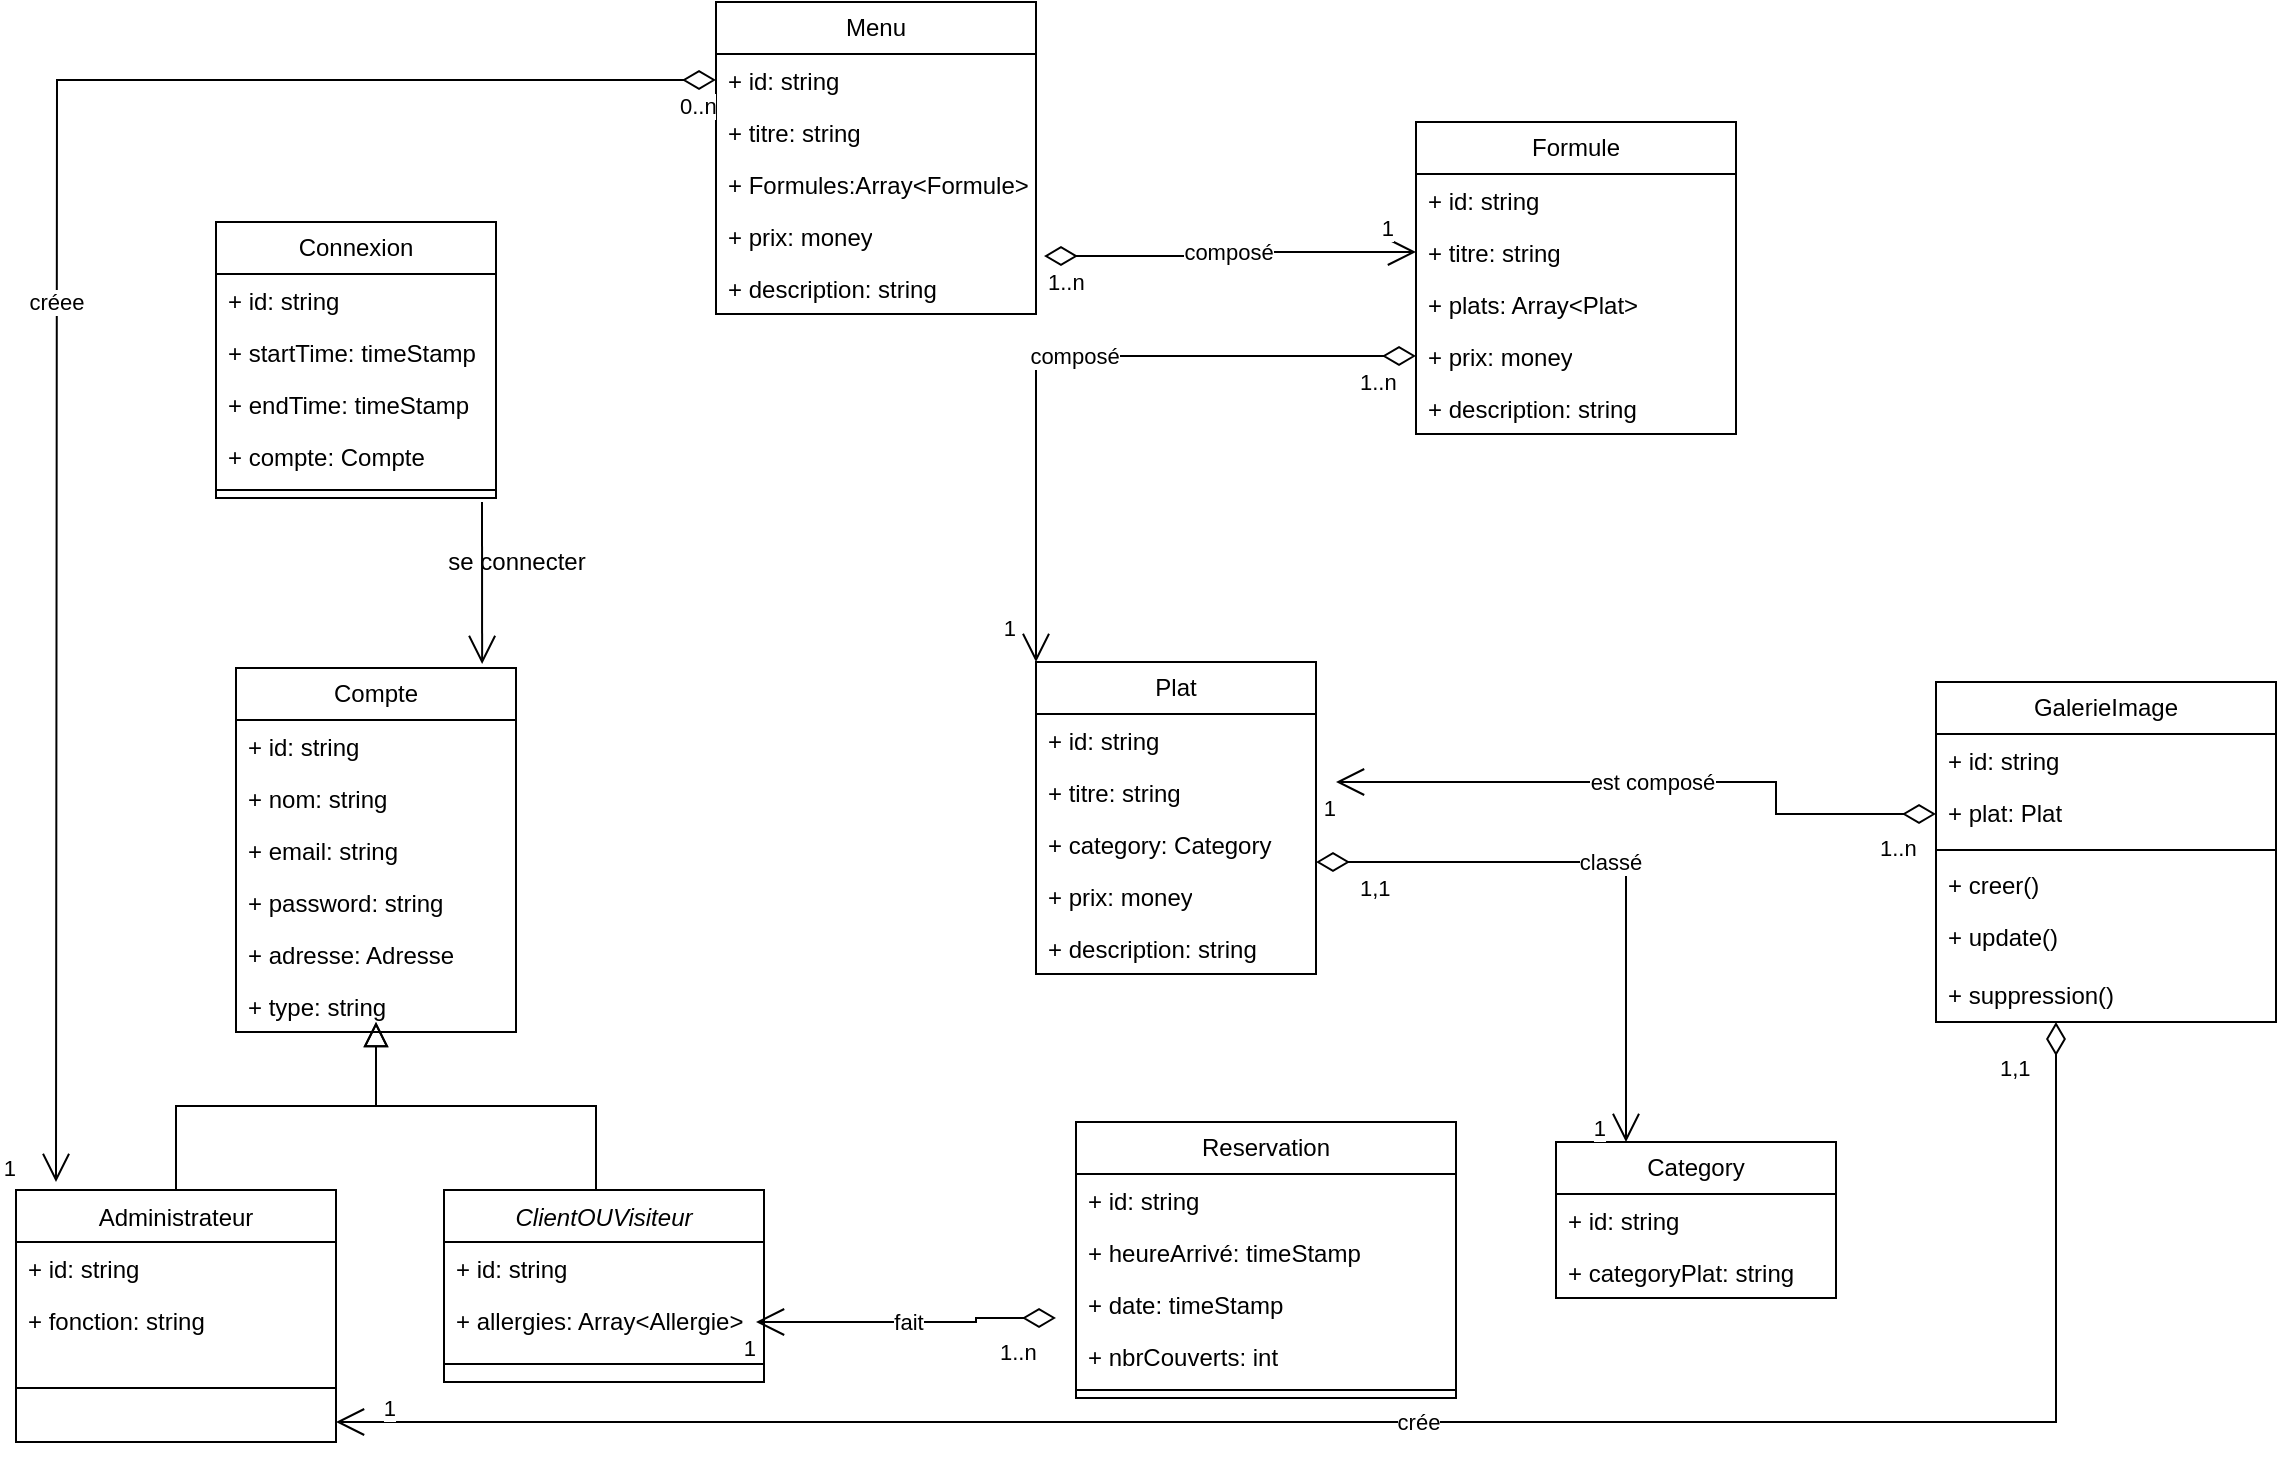 <mxfile version="21.1.0" type="device">
  <diagram id="C5RBs43oDa-KdzZeNtuy" name="Page-1">
    <mxGraphModel dx="880" dy="419" grid="1" gridSize="10" guides="1" tooltips="1" connect="1" arrows="1" fold="1" page="1" pageScale="1" pageWidth="1169" pageHeight="827" math="0" shadow="0">
      <root>
        <mxCell id="WIyWlLk6GJQsqaUBKTNV-0" />
        <mxCell id="WIyWlLk6GJQsqaUBKTNV-1" parent="WIyWlLk6GJQsqaUBKTNV-0" />
        <mxCell id="zkfFHV4jXpPFQw0GAbJ--6" value="Administrateur" style="swimlane;fontStyle=0;align=center;verticalAlign=top;childLayout=stackLayout;horizontal=1;startSize=26;horizontalStack=0;resizeParent=1;resizeLast=0;collapsible=1;marginBottom=0;rounded=0;shadow=0;strokeWidth=1;" parent="WIyWlLk6GJQsqaUBKTNV-1" vertex="1">
          <mxGeometry x="20" y="624" width="160" height="126" as="geometry">
            <mxRectangle x="120" y="360" width="160" height="26" as="alternateBounds" />
          </mxGeometry>
        </mxCell>
        <mxCell id="5H4k51HfwK9yYNi0oQV2-46" value="+ id: string" style="text;strokeColor=none;fillColor=none;align=left;verticalAlign=top;spacingLeft=4;spacingRight=4;overflow=hidden;rotatable=0;points=[[0,0.5],[1,0.5]];portConstraint=eastwest;whiteSpace=wrap;html=1;" parent="zkfFHV4jXpPFQw0GAbJ--6" vertex="1">
          <mxGeometry y="26" width="160" height="26" as="geometry" />
        </mxCell>
        <mxCell id="5H4k51HfwK9yYNi0oQV2-22" value="+ fonction: string" style="text;strokeColor=none;fillColor=none;align=left;verticalAlign=top;spacingLeft=4;spacingRight=4;overflow=hidden;rotatable=0;points=[[0,0.5],[1,0.5]];portConstraint=eastwest;whiteSpace=wrap;html=1;" parent="zkfFHV4jXpPFQw0GAbJ--6" vertex="1">
          <mxGeometry y="52" width="160" height="26" as="geometry" />
        </mxCell>
        <mxCell id="zkfFHV4jXpPFQw0GAbJ--9" value="" style="line;html=1;strokeWidth=1;align=left;verticalAlign=middle;spacingTop=-1;spacingLeft=3;spacingRight=3;rotatable=0;labelPosition=right;points=[];portConstraint=eastwest;" parent="zkfFHV4jXpPFQw0GAbJ--6" vertex="1">
          <mxGeometry y="78" width="160" height="42" as="geometry" />
        </mxCell>
        <mxCell id="zkfFHV4jXpPFQw0GAbJ--12" value="" style="endArrow=block;endSize=10;endFill=0;shadow=0;strokeWidth=1;rounded=0;edgeStyle=elbowEdgeStyle;elbow=vertical;" parent="WIyWlLk6GJQsqaUBKTNV-1" source="zkfFHV4jXpPFQw0GAbJ--6" edge="1">
          <mxGeometry width="160" relative="1" as="geometry">
            <mxPoint x="100" y="467" as="sourcePoint" />
            <mxPoint x="200" y="540" as="targetPoint" />
          </mxGeometry>
        </mxCell>
        <mxCell id="zkfFHV4jXpPFQw0GAbJ--16" value="" style="endArrow=block;endSize=10;endFill=0;shadow=0;strokeWidth=1;rounded=0;edgeStyle=elbowEdgeStyle;elbow=vertical;" parent="WIyWlLk6GJQsqaUBKTNV-1" edge="1">
          <mxGeometry width="160" relative="1" as="geometry">
            <mxPoint x="310" y="624" as="sourcePoint" />
            <mxPoint x="200" y="540" as="targetPoint" />
          </mxGeometry>
        </mxCell>
        <mxCell id="5H4k51HfwK9yYNi0oQV2-2" value="ClientOUVisiteur" style="swimlane;fontStyle=2;align=center;verticalAlign=top;childLayout=stackLayout;horizontal=1;startSize=26;horizontalStack=0;resizeParent=1;resizeLast=0;collapsible=1;marginBottom=0;rounded=0;shadow=0;strokeWidth=1;" parent="WIyWlLk6GJQsqaUBKTNV-1" vertex="1">
          <mxGeometry x="234" y="624" width="160" height="96" as="geometry">
            <mxRectangle x="230" y="140" width="160" height="26" as="alternateBounds" />
          </mxGeometry>
        </mxCell>
        <mxCell id="5H4k51HfwK9yYNi0oQV2-47" value="+ id: string" style="text;strokeColor=none;fillColor=none;align=left;verticalAlign=top;spacingLeft=4;spacingRight=4;overflow=hidden;rotatable=0;points=[[0,0.5],[1,0.5]];portConstraint=eastwest;whiteSpace=wrap;html=1;" parent="5H4k51HfwK9yYNi0oQV2-2" vertex="1">
          <mxGeometry y="26" width="160" height="26" as="geometry" />
        </mxCell>
        <mxCell id="5H4k51HfwK9yYNi0oQV2-24" value="+ allergies: Array&amp;lt;Allergie&amp;gt;" style="text;strokeColor=none;fillColor=none;align=left;verticalAlign=top;spacingLeft=4;spacingRight=4;overflow=hidden;rotatable=0;points=[[0,0.5],[1,0.5]];portConstraint=eastwest;whiteSpace=wrap;html=1;" parent="5H4k51HfwK9yYNi0oQV2-2" vertex="1">
          <mxGeometry y="52" width="160" height="26" as="geometry" />
        </mxCell>
        <mxCell id="5H4k51HfwK9yYNi0oQV2-7" value="" style="line;html=1;strokeWidth=1;align=left;verticalAlign=middle;spacingTop=-1;spacingLeft=3;spacingRight=3;rotatable=0;labelPosition=right;points=[];portConstraint=eastwest;" parent="5H4k51HfwK9yYNi0oQV2-2" vertex="1">
          <mxGeometry y="78" width="160" height="18" as="geometry" />
        </mxCell>
        <mxCell id="5H4k51HfwK9yYNi0oQV2-9" value="Compte" style="swimlane;fontStyle=0;childLayout=stackLayout;horizontal=1;startSize=26;fillColor=none;horizontalStack=0;resizeParent=1;resizeParentMax=0;resizeLast=0;collapsible=1;marginBottom=0;whiteSpace=wrap;html=1;" parent="WIyWlLk6GJQsqaUBKTNV-1" vertex="1">
          <mxGeometry x="130" y="363" width="140" height="182" as="geometry" />
        </mxCell>
        <mxCell id="5H4k51HfwK9yYNi0oQV2-45" value="+ id: string" style="text;strokeColor=none;fillColor=none;align=left;verticalAlign=top;spacingLeft=4;spacingRight=4;overflow=hidden;rotatable=0;points=[[0,0.5],[1,0.5]];portConstraint=eastwest;whiteSpace=wrap;html=1;" parent="5H4k51HfwK9yYNi0oQV2-9" vertex="1">
          <mxGeometry y="26" width="140" height="26" as="geometry" />
        </mxCell>
        <mxCell id="5H4k51HfwK9yYNi0oQV2-10" value="+ nom: string" style="text;strokeColor=none;fillColor=none;align=left;verticalAlign=top;spacingLeft=4;spacingRight=4;overflow=hidden;rotatable=0;points=[[0,0.5],[1,0.5]];portConstraint=eastwest;whiteSpace=wrap;html=1;" parent="5H4k51HfwK9yYNi0oQV2-9" vertex="1">
          <mxGeometry y="52" width="140" height="26" as="geometry" />
        </mxCell>
        <mxCell id="5H4k51HfwK9yYNi0oQV2-11" value="+ email: string" style="text;strokeColor=none;fillColor=none;align=left;verticalAlign=top;spacingLeft=4;spacingRight=4;overflow=hidden;rotatable=0;points=[[0,0.5],[1,0.5]];portConstraint=eastwest;whiteSpace=wrap;html=1;" parent="5H4k51HfwK9yYNi0oQV2-9" vertex="1">
          <mxGeometry y="78" width="140" height="26" as="geometry" />
        </mxCell>
        <mxCell id="5H4k51HfwK9yYNi0oQV2-43" value="+ password: string" style="text;strokeColor=none;fillColor=none;align=left;verticalAlign=top;spacingLeft=4;spacingRight=4;overflow=hidden;rotatable=0;points=[[0,0.5],[1,0.5]];portConstraint=eastwest;whiteSpace=wrap;html=1;" parent="5H4k51HfwK9yYNi0oQV2-9" vertex="1">
          <mxGeometry y="104" width="140" height="26" as="geometry" />
        </mxCell>
        <mxCell id="5H4k51HfwK9yYNi0oQV2-25" value="+ adresse: Adresse" style="text;strokeColor=none;fillColor=none;align=left;verticalAlign=top;spacingLeft=4;spacingRight=4;overflow=hidden;rotatable=0;points=[[0,0.5],[1,0.5]];portConstraint=eastwest;whiteSpace=wrap;html=1;" parent="5H4k51HfwK9yYNi0oQV2-9" vertex="1">
          <mxGeometry y="130" width="140" height="26" as="geometry" />
        </mxCell>
        <mxCell id="5H4k51HfwK9yYNi0oQV2-12" value="+ type: string" style="text;strokeColor=none;fillColor=none;align=left;verticalAlign=top;spacingLeft=4;spacingRight=4;overflow=hidden;rotatable=0;points=[[0,0.5],[1,0.5]];portConstraint=eastwest;whiteSpace=wrap;html=1;" parent="5H4k51HfwK9yYNi0oQV2-9" vertex="1">
          <mxGeometry y="156" width="140" height="26" as="geometry" />
        </mxCell>
        <mxCell id="5H4k51HfwK9yYNi0oQV2-28" value="Connexion" style="swimlane;fontStyle=0;childLayout=stackLayout;horizontal=1;startSize=26;fillColor=none;horizontalStack=0;resizeParent=1;resizeParentMax=0;resizeLast=0;collapsible=1;marginBottom=0;whiteSpace=wrap;html=1;" parent="WIyWlLk6GJQsqaUBKTNV-1" vertex="1">
          <mxGeometry x="120" y="140" width="140" height="138" as="geometry" />
        </mxCell>
        <mxCell id="5H4k51HfwK9yYNi0oQV2-29" value="+ id: string" style="text;strokeColor=none;fillColor=none;align=left;verticalAlign=top;spacingLeft=4;spacingRight=4;overflow=hidden;rotatable=0;points=[[0,0.5],[1,0.5]];portConstraint=eastwest;whiteSpace=wrap;html=1;" parent="5H4k51HfwK9yYNi0oQV2-28" vertex="1">
          <mxGeometry y="26" width="140" height="26" as="geometry" />
        </mxCell>
        <mxCell id="5H4k51HfwK9yYNi0oQV2-49" value="+ startTime: timeStamp" style="text;strokeColor=none;fillColor=none;align=left;verticalAlign=top;spacingLeft=4;spacingRight=4;overflow=hidden;rotatable=0;points=[[0,0.5],[1,0.5]];portConstraint=eastwest;whiteSpace=wrap;html=1;" parent="5H4k51HfwK9yYNi0oQV2-28" vertex="1">
          <mxGeometry y="52" width="140" height="26" as="geometry" />
        </mxCell>
        <mxCell id="5H4k51HfwK9yYNi0oQV2-50" value="+ endTime: timeStamp" style="text;strokeColor=none;fillColor=none;align=left;verticalAlign=top;spacingLeft=4;spacingRight=4;overflow=hidden;rotatable=0;points=[[0,0.5],[1,0.5]];portConstraint=eastwest;whiteSpace=wrap;html=1;" parent="5H4k51HfwK9yYNi0oQV2-28" vertex="1">
          <mxGeometry y="78" width="140" height="26" as="geometry" />
        </mxCell>
        <mxCell id="5H4k51HfwK9yYNi0oQV2-31" value="+ compte: Compte" style="text;strokeColor=none;fillColor=none;align=left;verticalAlign=top;spacingLeft=4;spacingRight=4;overflow=hidden;rotatable=0;points=[[0,0.5],[1,0.5]];portConstraint=eastwest;whiteSpace=wrap;html=1;" parent="5H4k51HfwK9yYNi0oQV2-28" vertex="1">
          <mxGeometry y="104" width="140" height="26" as="geometry" />
        </mxCell>
        <mxCell id="5H4k51HfwK9yYNi0oQV2-44" value="" style="line;strokeWidth=1;fillColor=none;align=left;verticalAlign=middle;spacingTop=-1;spacingLeft=3;spacingRight=3;rotatable=0;labelPosition=right;points=[];portConstraint=eastwest;strokeColor=inherit;" parent="5H4k51HfwK9yYNi0oQV2-28" vertex="1">
          <mxGeometry y="130" width="140" height="8" as="geometry" />
        </mxCell>
        <mxCell id="5H4k51HfwK9yYNi0oQV2-33" value="GalerieImage" style="swimlane;fontStyle=0;childLayout=stackLayout;horizontal=1;startSize=26;fillColor=none;horizontalStack=0;resizeParent=1;resizeParentMax=0;resizeLast=0;collapsible=1;marginBottom=0;whiteSpace=wrap;html=1;" parent="WIyWlLk6GJQsqaUBKTNV-1" vertex="1">
          <mxGeometry x="980" y="370" width="170" height="170" as="geometry" />
        </mxCell>
        <mxCell id="5H4k51HfwK9yYNi0oQV2-54" value="+ id: string" style="text;strokeColor=none;fillColor=none;align=left;verticalAlign=top;spacingLeft=4;spacingRight=4;overflow=hidden;rotatable=0;points=[[0,0.5],[1,0.5]];portConstraint=eastwest;whiteSpace=wrap;html=1;" parent="5H4k51HfwK9yYNi0oQV2-33" vertex="1">
          <mxGeometry y="26" width="170" height="26" as="geometry" />
        </mxCell>
        <mxCell id="5H4k51HfwK9yYNi0oQV2-34" value="+ plat: Plat" style="text;strokeColor=none;fillColor=none;align=left;verticalAlign=top;spacingLeft=4;spacingRight=4;overflow=hidden;rotatable=0;points=[[0,0.5],[1,0.5]];portConstraint=eastwest;whiteSpace=wrap;html=1;" parent="5H4k51HfwK9yYNi0oQV2-33" vertex="1">
          <mxGeometry y="52" width="170" height="28" as="geometry" />
        </mxCell>
        <mxCell id="heEcFhNyI9Wx6oKOlf4y-0" value="" style="line;strokeWidth=1;fillColor=none;align=left;verticalAlign=middle;spacingTop=-1;spacingLeft=3;spacingRight=3;rotatable=0;labelPosition=right;points=[];portConstraint=eastwest;strokeColor=inherit;" vertex="1" parent="5H4k51HfwK9yYNi0oQV2-33">
          <mxGeometry y="80" width="170" height="8" as="geometry" />
        </mxCell>
        <mxCell id="5H4k51HfwK9yYNi0oQV2-35" value="+ creer()&lt;br&gt;" style="text;strokeColor=none;fillColor=none;align=left;verticalAlign=top;spacingLeft=4;spacingRight=4;overflow=hidden;rotatable=0;points=[[0,0.5],[1,0.5]];portConstraint=eastwest;whiteSpace=wrap;html=1;" parent="5H4k51HfwK9yYNi0oQV2-33" vertex="1">
          <mxGeometry y="88" width="170" height="26" as="geometry" />
        </mxCell>
        <mxCell id="heEcFhNyI9Wx6oKOlf4y-1" value="+ update()&lt;br&gt;&lt;br&gt;+ suppression()" style="text;strokeColor=none;fillColor=none;align=left;verticalAlign=top;spacingLeft=4;spacingRight=4;overflow=hidden;rotatable=0;points=[[0,0.5],[1,0.5]];portConstraint=eastwest;whiteSpace=wrap;html=1;" vertex="1" parent="5H4k51HfwK9yYNi0oQV2-33">
          <mxGeometry y="114" width="170" height="56" as="geometry" />
        </mxCell>
        <mxCell id="5H4k51HfwK9yYNi0oQV2-38" value="Plat" style="swimlane;fontStyle=0;childLayout=stackLayout;horizontal=1;startSize=26;fillColor=none;horizontalStack=0;resizeParent=1;resizeParentMax=0;resizeLast=0;collapsible=1;marginBottom=0;whiteSpace=wrap;html=1;" parent="WIyWlLk6GJQsqaUBKTNV-1" vertex="1">
          <mxGeometry x="530" y="360" width="140" height="156" as="geometry" />
        </mxCell>
        <mxCell id="5H4k51HfwK9yYNi0oQV2-55" value="+ id: string" style="text;strokeColor=none;fillColor=none;align=left;verticalAlign=top;spacingLeft=4;spacingRight=4;overflow=hidden;rotatable=0;points=[[0,0.5],[1,0.5]];portConstraint=eastwest;whiteSpace=wrap;html=1;" parent="5H4k51HfwK9yYNi0oQV2-38" vertex="1">
          <mxGeometry y="26" width="140" height="26" as="geometry" />
        </mxCell>
        <mxCell id="5H4k51HfwK9yYNi0oQV2-39" value="+ titre: string" style="text;strokeColor=none;fillColor=none;align=left;verticalAlign=top;spacingLeft=4;spacingRight=4;overflow=hidden;rotatable=0;points=[[0,0.5],[1,0.5]];portConstraint=eastwest;whiteSpace=wrap;html=1;" parent="5H4k51HfwK9yYNi0oQV2-38" vertex="1">
          <mxGeometry y="52" width="140" height="26" as="geometry" />
        </mxCell>
        <mxCell id="5H4k51HfwK9yYNi0oQV2-40" value="+&amp;nbsp;category: Category" style="text;strokeColor=none;fillColor=none;align=left;verticalAlign=top;spacingLeft=4;spacingRight=4;overflow=hidden;rotatable=0;points=[[0,0.5],[1,0.5]];portConstraint=eastwest;whiteSpace=wrap;html=1;" parent="5H4k51HfwK9yYNi0oQV2-38" vertex="1">
          <mxGeometry y="78" width="140" height="26" as="geometry" />
        </mxCell>
        <mxCell id="5H4k51HfwK9yYNi0oQV2-69" value="+ prix: money" style="text;strokeColor=none;fillColor=none;align=left;verticalAlign=top;spacingLeft=4;spacingRight=4;overflow=hidden;rotatable=0;points=[[0,0.5],[1,0.5]];portConstraint=eastwest;whiteSpace=wrap;html=1;" parent="5H4k51HfwK9yYNi0oQV2-38" vertex="1">
          <mxGeometry y="104" width="140" height="26" as="geometry" />
        </mxCell>
        <mxCell id="5H4k51HfwK9yYNi0oQV2-61" value="+ description: string" style="text;strokeColor=none;fillColor=none;align=left;verticalAlign=top;spacingLeft=4;spacingRight=4;overflow=hidden;rotatable=0;points=[[0,0.5],[1,0.5]];portConstraint=eastwest;whiteSpace=wrap;html=1;" parent="5H4k51HfwK9yYNi0oQV2-38" vertex="1">
          <mxGeometry y="130" width="140" height="26" as="geometry" />
        </mxCell>
        <mxCell id="5H4k51HfwK9yYNi0oQV2-62" value="Category" style="swimlane;fontStyle=0;childLayout=stackLayout;horizontal=1;startSize=26;fillColor=none;horizontalStack=0;resizeParent=1;resizeParentMax=0;resizeLast=0;collapsible=1;marginBottom=0;whiteSpace=wrap;html=1;" parent="WIyWlLk6GJQsqaUBKTNV-1" vertex="1">
          <mxGeometry x="790" y="600" width="140" height="78" as="geometry" />
        </mxCell>
        <mxCell id="5H4k51HfwK9yYNi0oQV2-63" value="+ id: string" style="text;strokeColor=none;fillColor=none;align=left;verticalAlign=top;spacingLeft=4;spacingRight=4;overflow=hidden;rotatable=0;points=[[0,0.5],[1,0.5]];portConstraint=eastwest;whiteSpace=wrap;html=1;" parent="5H4k51HfwK9yYNi0oQV2-62" vertex="1">
          <mxGeometry y="26" width="140" height="26" as="geometry" />
        </mxCell>
        <mxCell id="5H4k51HfwK9yYNi0oQV2-64" value="+ categoryPlat: string" style="text;strokeColor=none;fillColor=none;align=left;verticalAlign=top;spacingLeft=4;spacingRight=4;overflow=hidden;rotatable=0;points=[[0,0.5],[1,0.5]];portConstraint=eastwest;whiteSpace=wrap;html=1;" parent="5H4k51HfwK9yYNi0oQV2-62" vertex="1">
          <mxGeometry y="52" width="140" height="26" as="geometry" />
        </mxCell>
        <mxCell id="5H4k51HfwK9yYNi0oQV2-80" value="Menu" style="swimlane;fontStyle=0;childLayout=stackLayout;horizontal=1;startSize=26;fillColor=none;horizontalStack=0;resizeParent=1;resizeParentMax=0;resizeLast=0;collapsible=1;marginBottom=0;whiteSpace=wrap;html=1;" parent="WIyWlLk6GJQsqaUBKTNV-1" vertex="1">
          <mxGeometry x="370" y="30" width="160" height="156" as="geometry" />
        </mxCell>
        <mxCell id="5H4k51HfwK9yYNi0oQV2-81" value="+ id: string" style="text;strokeColor=none;fillColor=none;align=left;verticalAlign=top;spacingLeft=4;spacingRight=4;overflow=hidden;rotatable=0;points=[[0,0.5],[1,0.5]];portConstraint=eastwest;whiteSpace=wrap;html=1;" parent="5H4k51HfwK9yYNi0oQV2-80" vertex="1">
          <mxGeometry y="26" width="160" height="26" as="geometry" />
        </mxCell>
        <mxCell id="5H4k51HfwK9yYNi0oQV2-82" value="+ titre: string" style="text;strokeColor=none;fillColor=none;align=left;verticalAlign=top;spacingLeft=4;spacingRight=4;overflow=hidden;rotatable=0;points=[[0,0.5],[1,0.5]];portConstraint=eastwest;whiteSpace=wrap;html=1;" parent="5H4k51HfwK9yYNi0oQV2-80" vertex="1">
          <mxGeometry y="52" width="160" height="26" as="geometry" />
        </mxCell>
        <mxCell id="5H4k51HfwK9yYNi0oQV2-83" value="+&amp;nbsp;Formules:Array&amp;lt;Formule&amp;gt;&lt;br&gt;" style="text;strokeColor=none;fillColor=none;align=left;verticalAlign=top;spacingLeft=4;spacingRight=4;overflow=hidden;rotatable=0;points=[[0,0.5],[1,0.5]];portConstraint=eastwest;whiteSpace=wrap;html=1;" parent="5H4k51HfwK9yYNi0oQV2-80" vertex="1">
          <mxGeometry y="78" width="160" height="26" as="geometry" />
        </mxCell>
        <mxCell id="5H4k51HfwK9yYNi0oQV2-84" value="+ prix: money" style="text;strokeColor=none;fillColor=none;align=left;verticalAlign=top;spacingLeft=4;spacingRight=4;overflow=hidden;rotatable=0;points=[[0,0.5],[1,0.5]];portConstraint=eastwest;whiteSpace=wrap;html=1;" parent="5H4k51HfwK9yYNi0oQV2-80" vertex="1">
          <mxGeometry y="104" width="160" height="26" as="geometry" />
        </mxCell>
        <mxCell id="5H4k51HfwK9yYNi0oQV2-85" value="+ description: string" style="text;strokeColor=none;fillColor=none;align=left;verticalAlign=top;spacingLeft=4;spacingRight=4;overflow=hidden;rotatable=0;points=[[0,0.5],[1,0.5]];portConstraint=eastwest;whiteSpace=wrap;html=1;" parent="5H4k51HfwK9yYNi0oQV2-80" vertex="1">
          <mxGeometry y="130" width="160" height="26" as="geometry" />
        </mxCell>
        <mxCell id="5H4k51HfwK9yYNi0oQV2-86" value="Formule" style="swimlane;fontStyle=0;childLayout=stackLayout;horizontal=1;startSize=26;fillColor=none;horizontalStack=0;resizeParent=1;resizeParentMax=0;resizeLast=0;collapsible=1;marginBottom=0;whiteSpace=wrap;html=1;" parent="WIyWlLk6GJQsqaUBKTNV-1" vertex="1">
          <mxGeometry x="720" y="90" width="160" height="156" as="geometry" />
        </mxCell>
        <mxCell id="5H4k51HfwK9yYNi0oQV2-87" value="+ id: string" style="text;strokeColor=none;fillColor=none;align=left;verticalAlign=top;spacingLeft=4;spacingRight=4;overflow=hidden;rotatable=0;points=[[0,0.5],[1,0.5]];portConstraint=eastwest;whiteSpace=wrap;html=1;" parent="5H4k51HfwK9yYNi0oQV2-86" vertex="1">
          <mxGeometry y="26" width="160" height="26" as="geometry" />
        </mxCell>
        <mxCell id="5H4k51HfwK9yYNi0oQV2-88" value="+ titre: string" style="text;strokeColor=none;fillColor=none;align=left;verticalAlign=top;spacingLeft=4;spacingRight=4;overflow=hidden;rotatable=0;points=[[0,0.5],[1,0.5]];portConstraint=eastwest;whiteSpace=wrap;html=1;" parent="5H4k51HfwK9yYNi0oQV2-86" vertex="1">
          <mxGeometry y="52" width="160" height="26" as="geometry" />
        </mxCell>
        <mxCell id="5H4k51HfwK9yYNi0oQV2-89" value="+&amp;nbsp;plats: Array&amp;lt;Plat&amp;gt;" style="text;strokeColor=none;fillColor=none;align=left;verticalAlign=top;spacingLeft=4;spacingRight=4;overflow=hidden;rotatable=0;points=[[0,0.5],[1,0.5]];portConstraint=eastwest;whiteSpace=wrap;html=1;" parent="5H4k51HfwK9yYNi0oQV2-86" vertex="1">
          <mxGeometry y="78" width="160" height="26" as="geometry" />
        </mxCell>
        <mxCell id="5H4k51HfwK9yYNi0oQV2-90" value="+ prix: money" style="text;strokeColor=none;fillColor=none;align=left;verticalAlign=top;spacingLeft=4;spacingRight=4;overflow=hidden;rotatable=0;points=[[0,0.5],[1,0.5]];portConstraint=eastwest;whiteSpace=wrap;html=1;" parent="5H4k51HfwK9yYNi0oQV2-86" vertex="1">
          <mxGeometry y="104" width="160" height="26" as="geometry" />
        </mxCell>
        <mxCell id="5H4k51HfwK9yYNi0oQV2-91" value="+ description: string" style="text;strokeColor=none;fillColor=none;align=left;verticalAlign=top;spacingLeft=4;spacingRight=4;overflow=hidden;rotatable=0;points=[[0,0.5],[1,0.5]];portConstraint=eastwest;whiteSpace=wrap;html=1;" parent="5H4k51HfwK9yYNi0oQV2-86" vertex="1">
          <mxGeometry y="130" width="160" height="26" as="geometry" />
        </mxCell>
        <mxCell id="5H4k51HfwK9yYNi0oQV2-93" value="classé" style="endArrow=open;html=1;endSize=12;startArrow=diamondThin;startSize=14;startFill=0;edgeStyle=orthogonalEdgeStyle;rounded=0;exitX=1;exitY=-0.154;exitDx=0;exitDy=0;exitPerimeter=0;entryX=0.25;entryY=0;entryDx=0;entryDy=0;" parent="WIyWlLk6GJQsqaUBKTNV-1" source="5H4k51HfwK9yYNi0oQV2-69" target="5H4k51HfwK9yYNi0oQV2-62" edge="1">
          <mxGeometry relative="1" as="geometry">
            <mxPoint x="790" y="460" as="sourcePoint" />
            <mxPoint x="730" y="610" as="targetPoint" />
          </mxGeometry>
        </mxCell>
        <mxCell id="5H4k51HfwK9yYNi0oQV2-94" value="1,1" style="edgeLabel;resizable=0;html=1;align=left;verticalAlign=top;" parent="5H4k51HfwK9yYNi0oQV2-93" connectable="0" vertex="1">
          <mxGeometry x="-1" relative="1" as="geometry">
            <mxPoint x="20" as="offset" />
          </mxGeometry>
        </mxCell>
        <mxCell id="5H4k51HfwK9yYNi0oQV2-95" value="1" style="edgeLabel;resizable=0;html=1;align=right;verticalAlign=top;" parent="5H4k51HfwK9yYNi0oQV2-93" connectable="0" vertex="1">
          <mxGeometry x="1" relative="1" as="geometry">
            <mxPoint x="-10" y="-20" as="offset" />
          </mxGeometry>
        </mxCell>
        <mxCell id="5H4k51HfwK9yYNi0oQV2-106" value="composé" style="endArrow=open;html=1;endSize=12;startArrow=diamondThin;startSize=14;startFill=0;edgeStyle=orthogonalEdgeStyle;rounded=0;exitX=1.025;exitY=-0.115;exitDx=0;exitDy=0;exitPerimeter=0;" parent="WIyWlLk6GJQsqaUBKTNV-1" source="5H4k51HfwK9yYNi0oQV2-85" target="5H4k51HfwK9yYNi0oQV2-88" edge="1">
          <mxGeometry relative="1" as="geometry">
            <mxPoint x="480" y="180" as="sourcePoint" />
            <mxPoint x="640" y="180" as="targetPoint" />
          </mxGeometry>
        </mxCell>
        <mxCell id="5H4k51HfwK9yYNi0oQV2-107" value="1..n" style="edgeLabel;resizable=0;html=1;align=left;verticalAlign=top;" parent="5H4k51HfwK9yYNi0oQV2-106" connectable="0" vertex="1">
          <mxGeometry x="-1" relative="1" as="geometry" />
        </mxCell>
        <mxCell id="5H4k51HfwK9yYNi0oQV2-108" value="1" style="edgeLabel;resizable=0;html=1;align=right;verticalAlign=top;" parent="5H4k51HfwK9yYNi0oQV2-106" connectable="0" vertex="1">
          <mxGeometry x="1" relative="1" as="geometry">
            <mxPoint x="-10" y="-25" as="offset" />
          </mxGeometry>
        </mxCell>
        <mxCell id="5H4k51HfwK9yYNi0oQV2-116" value="composé" style="endArrow=open;html=1;endSize=12;startArrow=diamondThin;startSize=14;startFill=0;edgeStyle=orthogonalEdgeStyle;rounded=0;exitX=0;exitY=0.5;exitDx=0;exitDy=0;entryX=0;entryY=0;entryDx=0;entryDy=0;" parent="WIyWlLk6GJQsqaUBKTNV-1" source="5H4k51HfwK9yYNi0oQV2-90" target="5H4k51HfwK9yYNi0oQV2-38" edge="1">
          <mxGeometry relative="1" as="geometry">
            <mxPoint x="500" y="350" as="sourcePoint" />
            <mxPoint x="660" y="350" as="targetPoint" />
            <Array as="points">
              <mxPoint x="530" y="207" />
            </Array>
          </mxGeometry>
        </mxCell>
        <mxCell id="5H4k51HfwK9yYNi0oQV2-117" value="1..n" style="edgeLabel;resizable=0;html=1;align=left;verticalAlign=top;" parent="5H4k51HfwK9yYNi0oQV2-116" connectable="0" vertex="1">
          <mxGeometry x="-1" relative="1" as="geometry">
            <mxPoint x="-30" as="offset" />
          </mxGeometry>
        </mxCell>
        <mxCell id="5H4k51HfwK9yYNi0oQV2-118" value="1" style="edgeLabel;resizable=0;html=1;align=right;verticalAlign=top;" parent="5H4k51HfwK9yYNi0oQV2-116" connectable="0" vertex="1">
          <mxGeometry x="1" relative="1" as="geometry">
            <mxPoint x="-10" y="-30" as="offset" />
          </mxGeometry>
        </mxCell>
        <mxCell id="5H4k51HfwK9yYNi0oQV2-119" value="" style="endArrow=open;endFill=1;endSize=12;html=1;rounded=0;entryX=0.879;entryY=-0.011;entryDx=0;entryDy=0;entryPerimeter=0;" parent="WIyWlLk6GJQsqaUBKTNV-1" target="5H4k51HfwK9yYNi0oQV2-9" edge="1">
          <mxGeometry width="160" relative="1" as="geometry">
            <mxPoint x="253" y="280" as="sourcePoint" />
            <mxPoint x="420" y="260" as="targetPoint" />
          </mxGeometry>
        </mxCell>
        <mxCell id="5H4k51HfwK9yYNi0oQV2-120" value="créee" style="endArrow=open;html=1;endSize=12;startArrow=diamondThin;startSize=14;startFill=0;edgeStyle=orthogonalEdgeStyle;rounded=0;exitX=0;exitY=0.5;exitDx=0;exitDy=0;" parent="WIyWlLk6GJQsqaUBKTNV-1" source="5H4k51HfwK9yYNi0oQV2-81" edge="1">
          <mxGeometry relative="1" as="geometry">
            <mxPoint x="360" y="70" as="sourcePoint" />
            <mxPoint x="40" y="620" as="targetPoint" />
          </mxGeometry>
        </mxCell>
        <mxCell id="5H4k51HfwK9yYNi0oQV2-121" value="0..n" style="edgeLabel;resizable=0;html=1;align=left;verticalAlign=top;" parent="5H4k51HfwK9yYNi0oQV2-120" connectable="0" vertex="1">
          <mxGeometry x="-1" relative="1" as="geometry">
            <mxPoint x="-20" as="offset" />
          </mxGeometry>
        </mxCell>
        <mxCell id="5H4k51HfwK9yYNi0oQV2-122" value="1" style="edgeLabel;resizable=0;html=1;align=right;verticalAlign=top;" parent="5H4k51HfwK9yYNi0oQV2-120" connectable="0" vertex="1">
          <mxGeometry x="1" relative="1" as="geometry">
            <mxPoint x="-20" y="-20" as="offset" />
          </mxGeometry>
        </mxCell>
        <mxCell id="5H4k51HfwK9yYNi0oQV2-130" value="Reservation" style="swimlane;fontStyle=0;childLayout=stackLayout;horizontal=1;startSize=26;fillColor=none;horizontalStack=0;resizeParent=1;resizeParentMax=0;resizeLast=0;collapsible=1;marginBottom=0;whiteSpace=wrap;html=1;" parent="WIyWlLk6GJQsqaUBKTNV-1" vertex="1">
          <mxGeometry x="550" y="590" width="190" height="138" as="geometry" />
        </mxCell>
        <mxCell id="5H4k51HfwK9yYNi0oQV2-131" value="+ id: string" style="text;strokeColor=none;fillColor=none;align=left;verticalAlign=top;spacingLeft=4;spacingRight=4;overflow=hidden;rotatable=0;points=[[0,0.5],[1,0.5]];portConstraint=eastwest;whiteSpace=wrap;html=1;" parent="5H4k51HfwK9yYNi0oQV2-130" vertex="1">
          <mxGeometry y="26" width="190" height="26" as="geometry" />
        </mxCell>
        <mxCell id="5H4k51HfwK9yYNi0oQV2-132" value="+ heureArrivé: timeStamp" style="text;strokeColor=none;fillColor=none;align=left;verticalAlign=top;spacingLeft=4;spacingRight=4;overflow=hidden;rotatable=0;points=[[0,0.5],[1,0.5]];portConstraint=eastwest;whiteSpace=wrap;html=1;" parent="5H4k51HfwK9yYNi0oQV2-130" vertex="1">
          <mxGeometry y="52" width="190" height="26" as="geometry" />
        </mxCell>
        <mxCell id="5H4k51HfwK9yYNi0oQV2-133" value="+ date: timeStamp" style="text;strokeColor=none;fillColor=none;align=left;verticalAlign=top;spacingLeft=4;spacingRight=4;overflow=hidden;rotatable=0;points=[[0,0.5],[1,0.5]];portConstraint=eastwest;whiteSpace=wrap;html=1;" parent="5H4k51HfwK9yYNi0oQV2-130" vertex="1">
          <mxGeometry y="78" width="190" height="26" as="geometry" />
        </mxCell>
        <mxCell id="5H4k51HfwK9yYNi0oQV2-134" value="+ nbrCouverts: int" style="text;strokeColor=none;fillColor=none;align=left;verticalAlign=top;spacingLeft=4;spacingRight=4;overflow=hidden;rotatable=0;points=[[0,0.5],[1,0.5]];portConstraint=eastwest;whiteSpace=wrap;html=1;" parent="5H4k51HfwK9yYNi0oQV2-130" vertex="1">
          <mxGeometry y="104" width="190" height="26" as="geometry" />
        </mxCell>
        <mxCell id="5H4k51HfwK9yYNi0oQV2-135" value="" style="line;strokeWidth=1;fillColor=none;align=left;verticalAlign=middle;spacingTop=-1;spacingLeft=3;spacingRight=3;rotatable=0;labelPosition=right;points=[];portConstraint=eastwest;strokeColor=inherit;" parent="5H4k51HfwK9yYNi0oQV2-130" vertex="1">
          <mxGeometry y="130" width="190" height="8" as="geometry" />
        </mxCell>
        <mxCell id="5H4k51HfwK9yYNi0oQV2-138" value="est composé" style="endArrow=open;html=1;endSize=12;startArrow=diamondThin;startSize=14;startFill=0;edgeStyle=orthogonalEdgeStyle;rounded=0;exitX=0;exitY=0.5;exitDx=0;exitDy=0;" parent="WIyWlLk6GJQsqaUBKTNV-1" source="5H4k51HfwK9yYNi0oQV2-34" edge="1">
          <mxGeometry relative="1" as="geometry">
            <mxPoint x="940" y="430" as="sourcePoint" />
            <mxPoint x="680" y="420" as="targetPoint" />
            <Array as="points">
              <mxPoint x="900" y="436" />
              <mxPoint x="900" y="420" />
            </Array>
          </mxGeometry>
        </mxCell>
        <mxCell id="5H4k51HfwK9yYNi0oQV2-139" value="1..n" style="edgeLabel;resizable=0;html=1;align=left;verticalAlign=top;" parent="5H4k51HfwK9yYNi0oQV2-138" connectable="0" vertex="1">
          <mxGeometry x="-1" relative="1" as="geometry">
            <mxPoint x="-30" y="4" as="offset" />
          </mxGeometry>
        </mxCell>
        <mxCell id="5H4k51HfwK9yYNi0oQV2-140" value="1" style="edgeLabel;resizable=0;html=1;align=right;verticalAlign=top;" parent="5H4k51HfwK9yYNi0oQV2-138" connectable="0" vertex="1">
          <mxGeometry x="1" relative="1" as="geometry" />
        </mxCell>
        <mxCell id="5H4k51HfwK9yYNi0oQV2-146" value="fait" style="endArrow=open;html=1;endSize=12;startArrow=diamondThin;startSize=14;startFill=0;edgeStyle=orthogonalEdgeStyle;rounded=0;" parent="WIyWlLk6GJQsqaUBKTNV-1" edge="1">
          <mxGeometry relative="1" as="geometry">
            <mxPoint x="540" y="688" as="sourcePoint" />
            <mxPoint x="390" y="690" as="targetPoint" />
            <Array as="points">
              <mxPoint x="500" y="688" />
              <mxPoint x="500" y="690" />
              <mxPoint x="394" y="690" />
            </Array>
          </mxGeometry>
        </mxCell>
        <mxCell id="5H4k51HfwK9yYNi0oQV2-147" value="1..n" style="edgeLabel;resizable=0;html=1;align=left;verticalAlign=top;" parent="5H4k51HfwK9yYNi0oQV2-146" connectable="0" vertex="1">
          <mxGeometry x="-1" relative="1" as="geometry">
            <mxPoint x="-30" y="4" as="offset" />
          </mxGeometry>
        </mxCell>
        <mxCell id="5H4k51HfwK9yYNi0oQV2-148" value="1" style="edgeLabel;resizable=0;html=1;align=right;verticalAlign=top;" parent="5H4k51HfwK9yYNi0oQV2-146" connectable="0" vertex="1">
          <mxGeometry x="1" relative="1" as="geometry" />
        </mxCell>
        <mxCell id="5H4k51HfwK9yYNi0oQV2-149" value="se connecter" style="text;html=1;align=center;verticalAlign=middle;resizable=0;points=[];autosize=1;strokeColor=none;fillColor=none;" parent="WIyWlLk6GJQsqaUBKTNV-1" vertex="1">
          <mxGeometry x="225" y="295" width="90" height="30" as="geometry" />
        </mxCell>
        <mxCell id="5H4k51HfwK9yYNi0oQV2-151" value="crée" style="endArrow=open;html=1;endSize=12;startArrow=diamondThin;startSize=14;startFill=0;edgeStyle=orthogonalEdgeStyle;rounded=0;" parent="WIyWlLk6GJQsqaUBKTNV-1" target="zkfFHV4jXpPFQw0GAbJ--9" edge="1">
          <mxGeometry x="-0.021" relative="1" as="geometry">
            <mxPoint x="1040" y="540" as="sourcePoint" />
            <mxPoint x="1085" y="650" as="targetPoint" />
            <Array as="points">
              <mxPoint x="1040" y="740" />
            </Array>
            <mxPoint as="offset" />
          </mxGeometry>
        </mxCell>
        <mxCell id="5H4k51HfwK9yYNi0oQV2-152" value="1,1" style="edgeLabel;resizable=0;html=1;align=left;verticalAlign=top;" parent="5H4k51HfwK9yYNi0oQV2-151" connectable="0" vertex="1">
          <mxGeometry x="-1" relative="1" as="geometry">
            <mxPoint x="-30" y="10" as="offset" />
          </mxGeometry>
        </mxCell>
        <mxCell id="5H4k51HfwK9yYNi0oQV2-153" value="1" style="edgeLabel;resizable=0;html=1;align=right;verticalAlign=top;" parent="5H4k51HfwK9yYNi0oQV2-151" connectable="0" vertex="1">
          <mxGeometry x="1" relative="1" as="geometry">
            <mxPoint x="30" y="-20" as="offset" />
          </mxGeometry>
        </mxCell>
      </root>
    </mxGraphModel>
  </diagram>
</mxfile>
